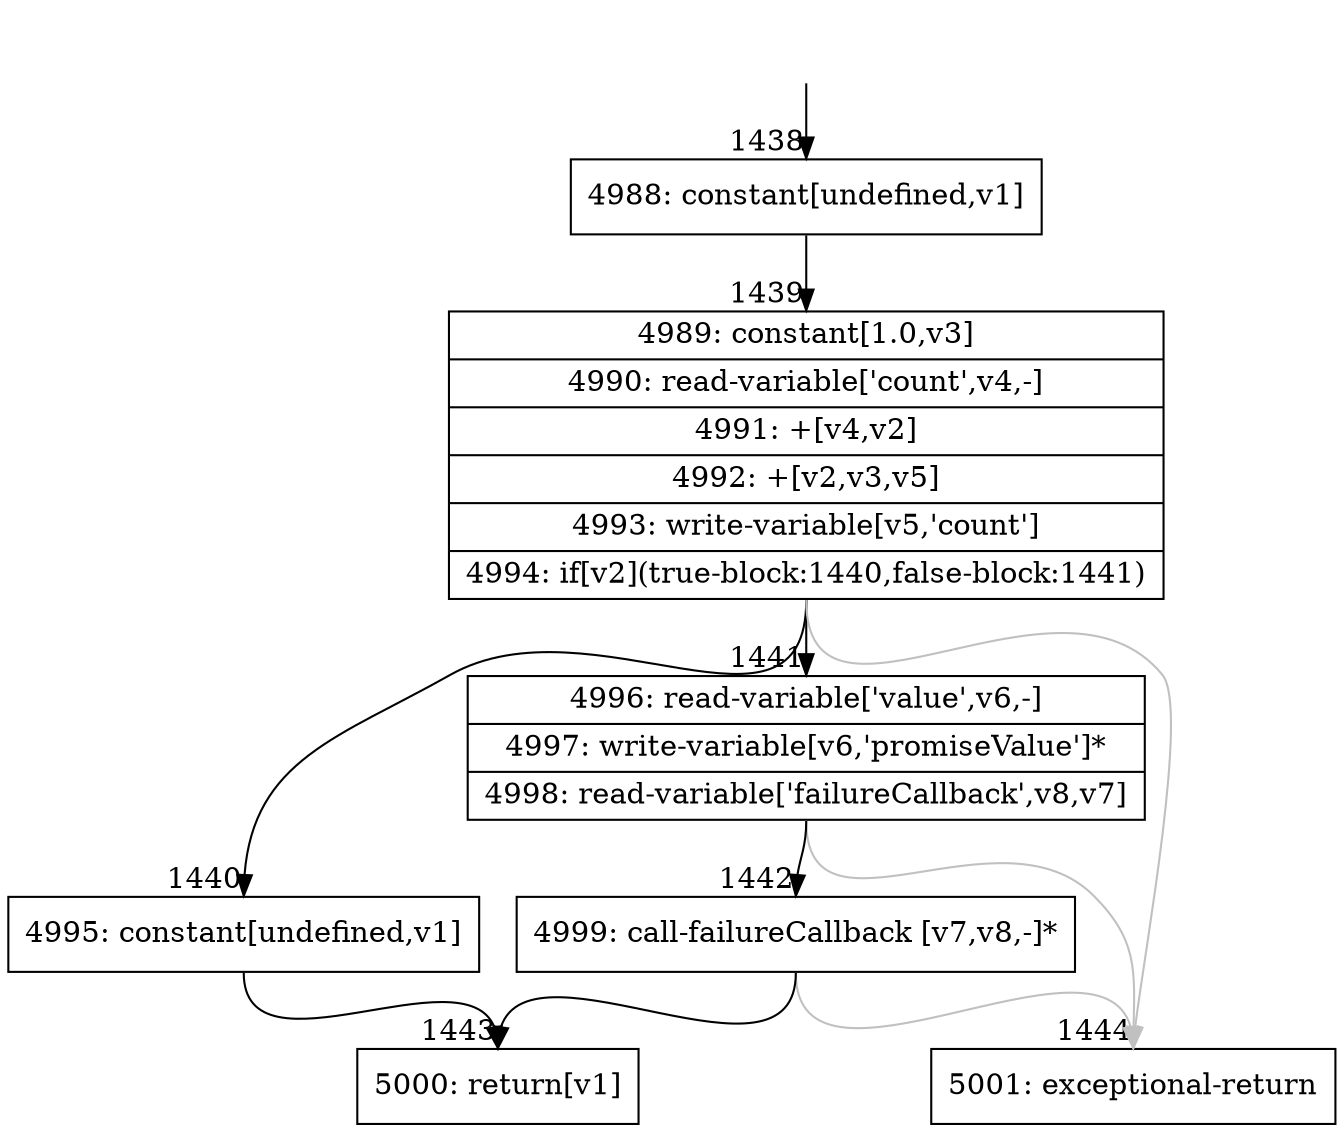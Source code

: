 digraph {
rankdir="TD"
BB_entry64[shape=none,label=""];
BB_entry64 -> BB1438 [tailport=s, headport=n, headlabel="    1438"]
BB1438 [shape=record label="{4988: constant[undefined,v1]}" ] 
BB1438 -> BB1439 [tailport=s, headport=n, headlabel="      1439"]
BB1439 [shape=record label="{4989: constant[1.0,v3]|4990: read-variable['count',v4,-]|4991: +[v4,v2]|4992: +[v2,v3,v5]|4993: write-variable[v5,'count']|4994: if[v2](true-block:1440,false-block:1441)}" ] 
BB1439 -> BB1440 [tailport=s, headport=n, headlabel="      1440"]
BB1439 -> BB1441 [tailport=s, headport=n, headlabel="      1441"]
BB1439 -> BB1444 [tailport=s, headport=n, color=gray, headlabel="      1444"]
BB1440 [shape=record label="{4995: constant[undefined,v1]}" ] 
BB1440 -> BB1443 [tailport=s, headport=n, headlabel="      1443"]
BB1441 [shape=record label="{4996: read-variable['value',v6,-]|4997: write-variable[v6,'promiseValue']*|4998: read-variable['failureCallback',v8,v7]}" ] 
BB1441 -> BB1442 [tailport=s, headport=n, headlabel="      1442"]
BB1441 -> BB1444 [tailport=s, headport=n, color=gray]
BB1442 [shape=record label="{4999: call-failureCallback [v7,v8,-]*}" ] 
BB1442 -> BB1443 [tailport=s, headport=n]
BB1442 -> BB1444 [tailport=s, headport=n, color=gray]
BB1443 [shape=record label="{5000: return[v1]}" ] 
BB1444 [shape=record label="{5001: exceptional-return}" ] 
//#$~ 927
}
